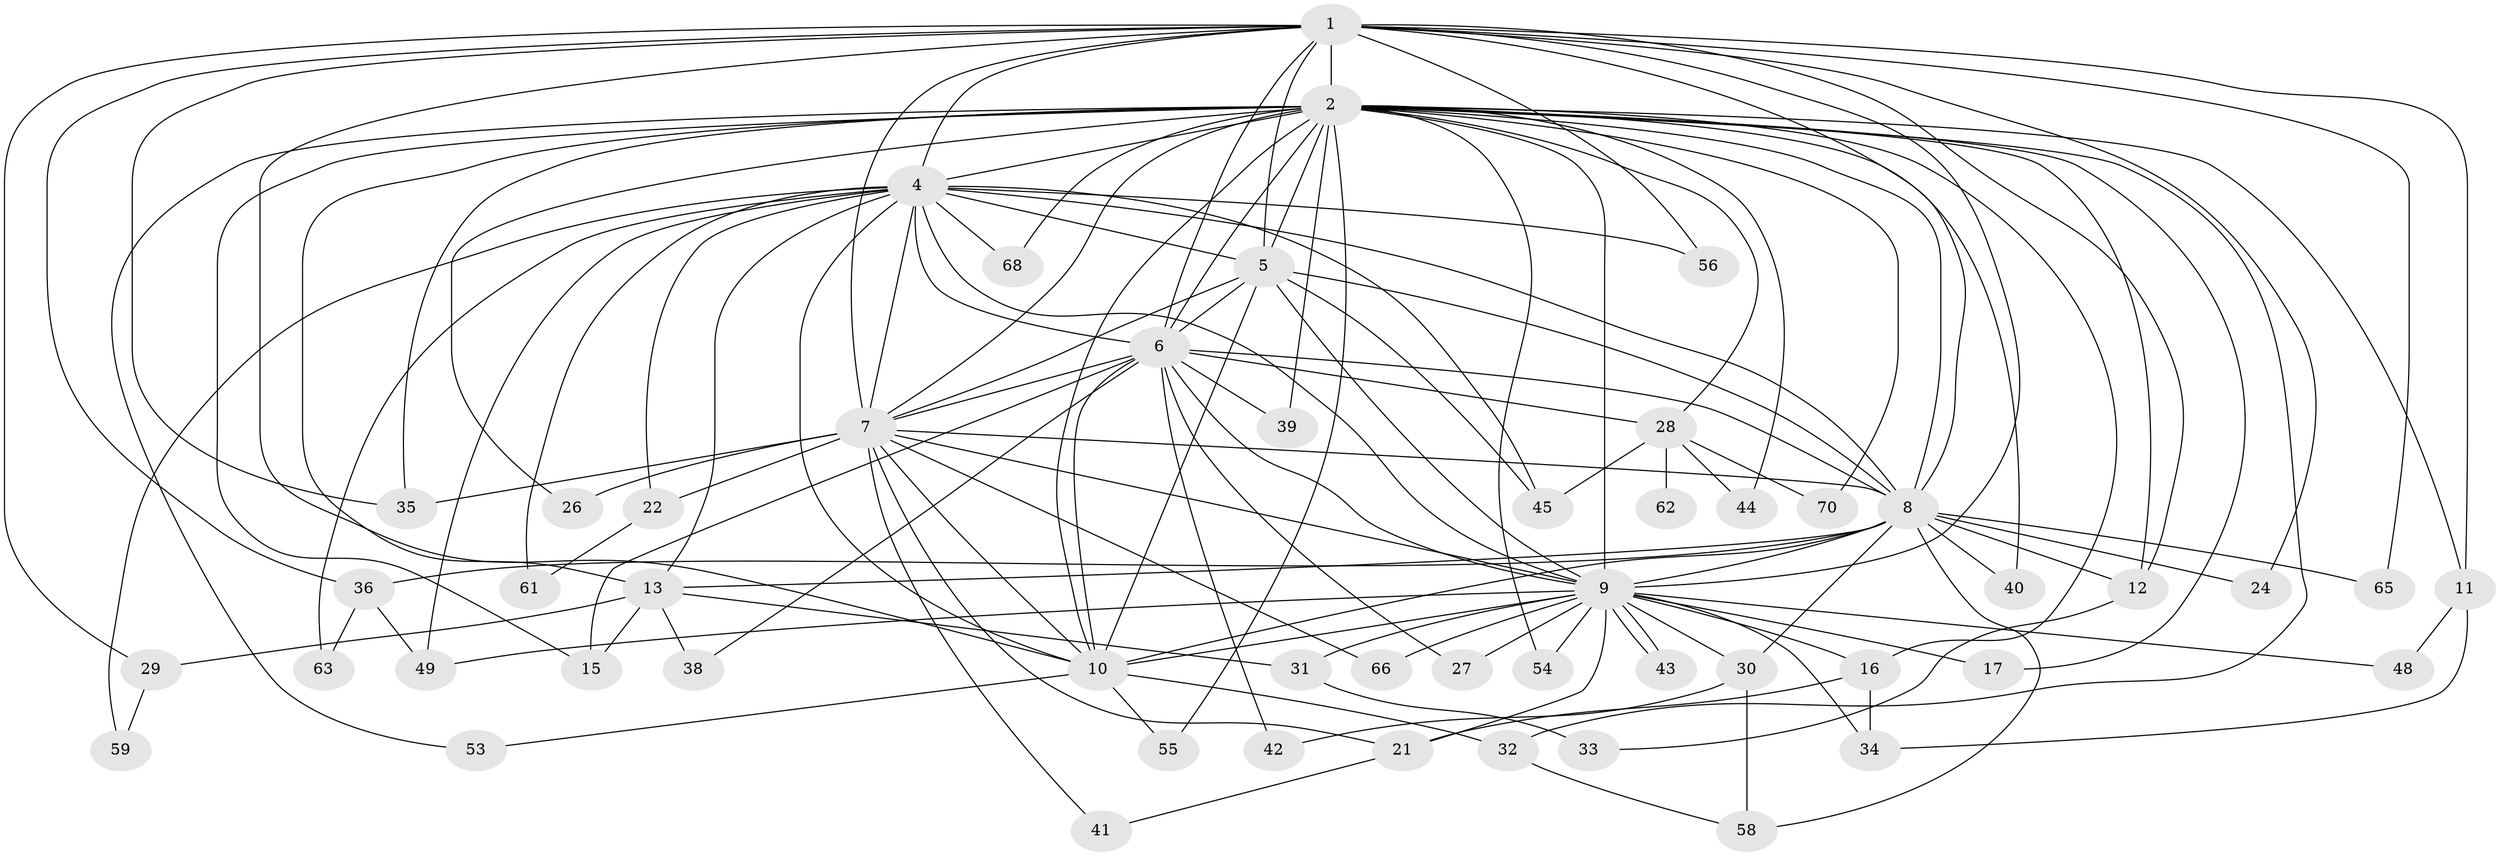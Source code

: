 // Generated by graph-tools (version 1.1) at 2025/51/02/27/25 19:51:48]
// undirected, 52 vertices, 130 edges
graph export_dot {
graph [start="1"]
  node [color=gray90,style=filled];
  1 [super="+20"];
  2 [super="+3"];
  4 [super="+23"];
  5 [super="+14"];
  6 [super="+37"];
  7;
  8 [super="+69"];
  9 [super="+18"];
  10 [super="+57"];
  11 [super="+60"];
  12 [super="+19"];
  13 [super="+25"];
  15;
  16;
  17;
  21 [super="+46"];
  22;
  24;
  26;
  27;
  28 [super="+52"];
  29;
  30;
  31;
  32;
  33 [super="+67"];
  34 [super="+47"];
  35 [super="+51"];
  36;
  38;
  39;
  40;
  41;
  42;
  43;
  44;
  45;
  48;
  49 [super="+50"];
  53;
  54;
  55;
  56;
  58 [super="+64"];
  59;
  61;
  62;
  63;
  65;
  66;
  68;
  70;
  1 -- 2 [weight=2];
  1 -- 4;
  1 -- 5;
  1 -- 6;
  1 -- 7;
  1 -- 8;
  1 -- 9 [weight=2];
  1 -- 10;
  1 -- 11;
  1 -- 12;
  1 -- 24;
  1 -- 29;
  1 -- 35;
  1 -- 36;
  1 -- 56;
  1 -- 65;
  2 -- 4 [weight=2];
  2 -- 5 [weight=2];
  2 -- 6 [weight=2];
  2 -- 7 [weight=2];
  2 -- 8 [weight=2];
  2 -- 9 [weight=2];
  2 -- 10 [weight=2];
  2 -- 11;
  2 -- 12;
  2 -- 13;
  2 -- 15;
  2 -- 26;
  2 -- 28;
  2 -- 39;
  2 -- 44;
  2 -- 53;
  2 -- 54;
  2 -- 68;
  2 -- 70;
  2 -- 32;
  2 -- 40;
  2 -- 16;
  2 -- 17;
  2 -- 55;
  2 -- 35;
  4 -- 5 [weight=2];
  4 -- 6 [weight=2];
  4 -- 7;
  4 -- 8;
  4 -- 9;
  4 -- 10;
  4 -- 13;
  4 -- 22;
  4 -- 45;
  4 -- 59;
  4 -- 49;
  4 -- 68;
  4 -- 56;
  4 -- 61;
  4 -- 63;
  5 -- 6;
  5 -- 7;
  5 -- 8;
  5 -- 9 [weight=2];
  5 -- 10;
  5 -- 45;
  6 -- 7;
  6 -- 8 [weight=2];
  6 -- 9;
  6 -- 10;
  6 -- 15;
  6 -- 27;
  6 -- 28;
  6 -- 39;
  6 -- 42;
  6 -- 38;
  7 -- 8;
  7 -- 9;
  7 -- 10;
  7 -- 22;
  7 -- 26;
  7 -- 35;
  7 -- 41;
  7 -- 66;
  7 -- 21;
  8 -- 9;
  8 -- 10 [weight=2];
  8 -- 24;
  8 -- 30;
  8 -- 36;
  8 -- 40;
  8 -- 58;
  8 -- 65;
  8 -- 13;
  8 -- 12;
  9 -- 10;
  9 -- 16;
  9 -- 17;
  9 -- 21;
  9 -- 27;
  9 -- 31;
  9 -- 34;
  9 -- 43;
  9 -- 43;
  9 -- 48;
  9 -- 54;
  9 -- 66;
  9 -- 30;
  9 -- 49;
  10 -- 32;
  10 -- 53;
  10 -- 55;
  11 -- 48 [weight=2];
  11 -- 34;
  12 -- 33;
  13 -- 29;
  13 -- 31;
  13 -- 38;
  13 -- 15;
  16 -- 21;
  16 -- 34;
  21 -- 41;
  22 -- 61;
  28 -- 44;
  28 -- 62;
  28 -- 45;
  28 -- 70;
  29 -- 59;
  30 -- 42;
  30 -- 58;
  31 -- 33 [weight=2];
  32 -- 58;
  36 -- 63;
  36 -- 49;
}
